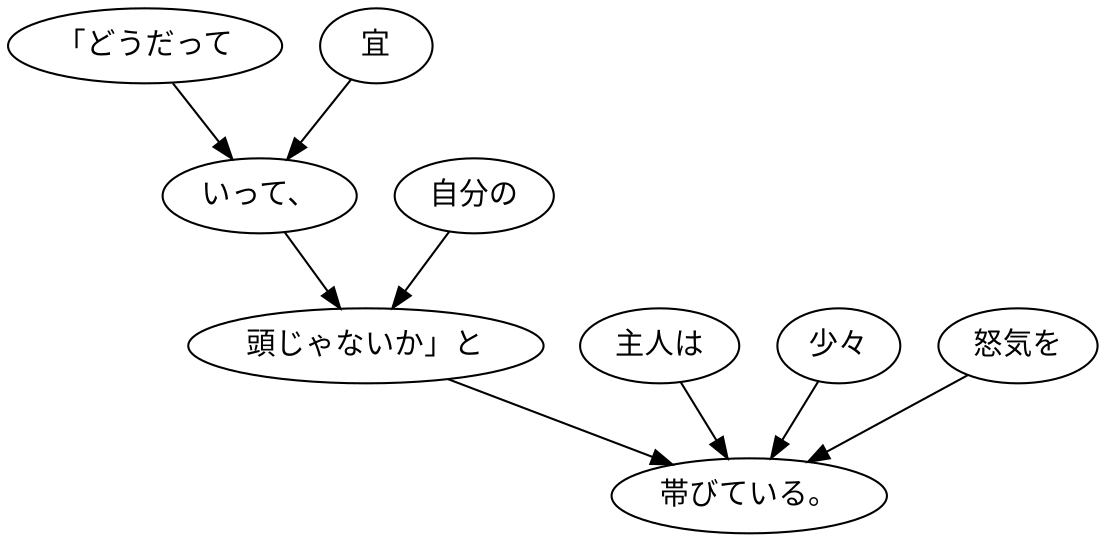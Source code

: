 digraph graph2247 {
	node0 [label="「どうだって"];
	node1 [label="宜"];
	node2 [label="いって、"];
	node3 [label="自分の"];
	node4 [label="頭じゃないか」と"];
	node5 [label="主人は"];
	node6 [label="少々"];
	node7 [label="怒気を"];
	node8 [label="帯びている。"];
	node0 -> node2;
	node1 -> node2;
	node2 -> node4;
	node3 -> node4;
	node4 -> node8;
	node5 -> node8;
	node6 -> node8;
	node7 -> node8;
}
